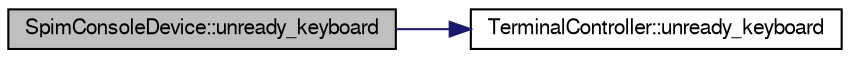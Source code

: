 digraph G
{
  edge [fontname="FreeSans",fontsize="10",labelfontname="FreeSans",labelfontsize="10"];
  node [fontname="FreeSans",fontsize="10",shape=record];
  rankdir=LR;
  Node1 [label="SpimConsoleDevice::unready_keyboard",height=0.2,width=0.4,color="black", fillcolor="grey75", style="filled" fontcolor="black"];
  Node1 -> Node2 [color="midnightblue",fontsize="10",style="solid"];
  Node2 [label="TerminalController::unready_keyboard",height=0.2,width=0.4,color="black", fillcolor="white", style="filled",URL="$classTerminalController.html#afe5b8685b5149db2b7cc5b2e395a479e"];
}
